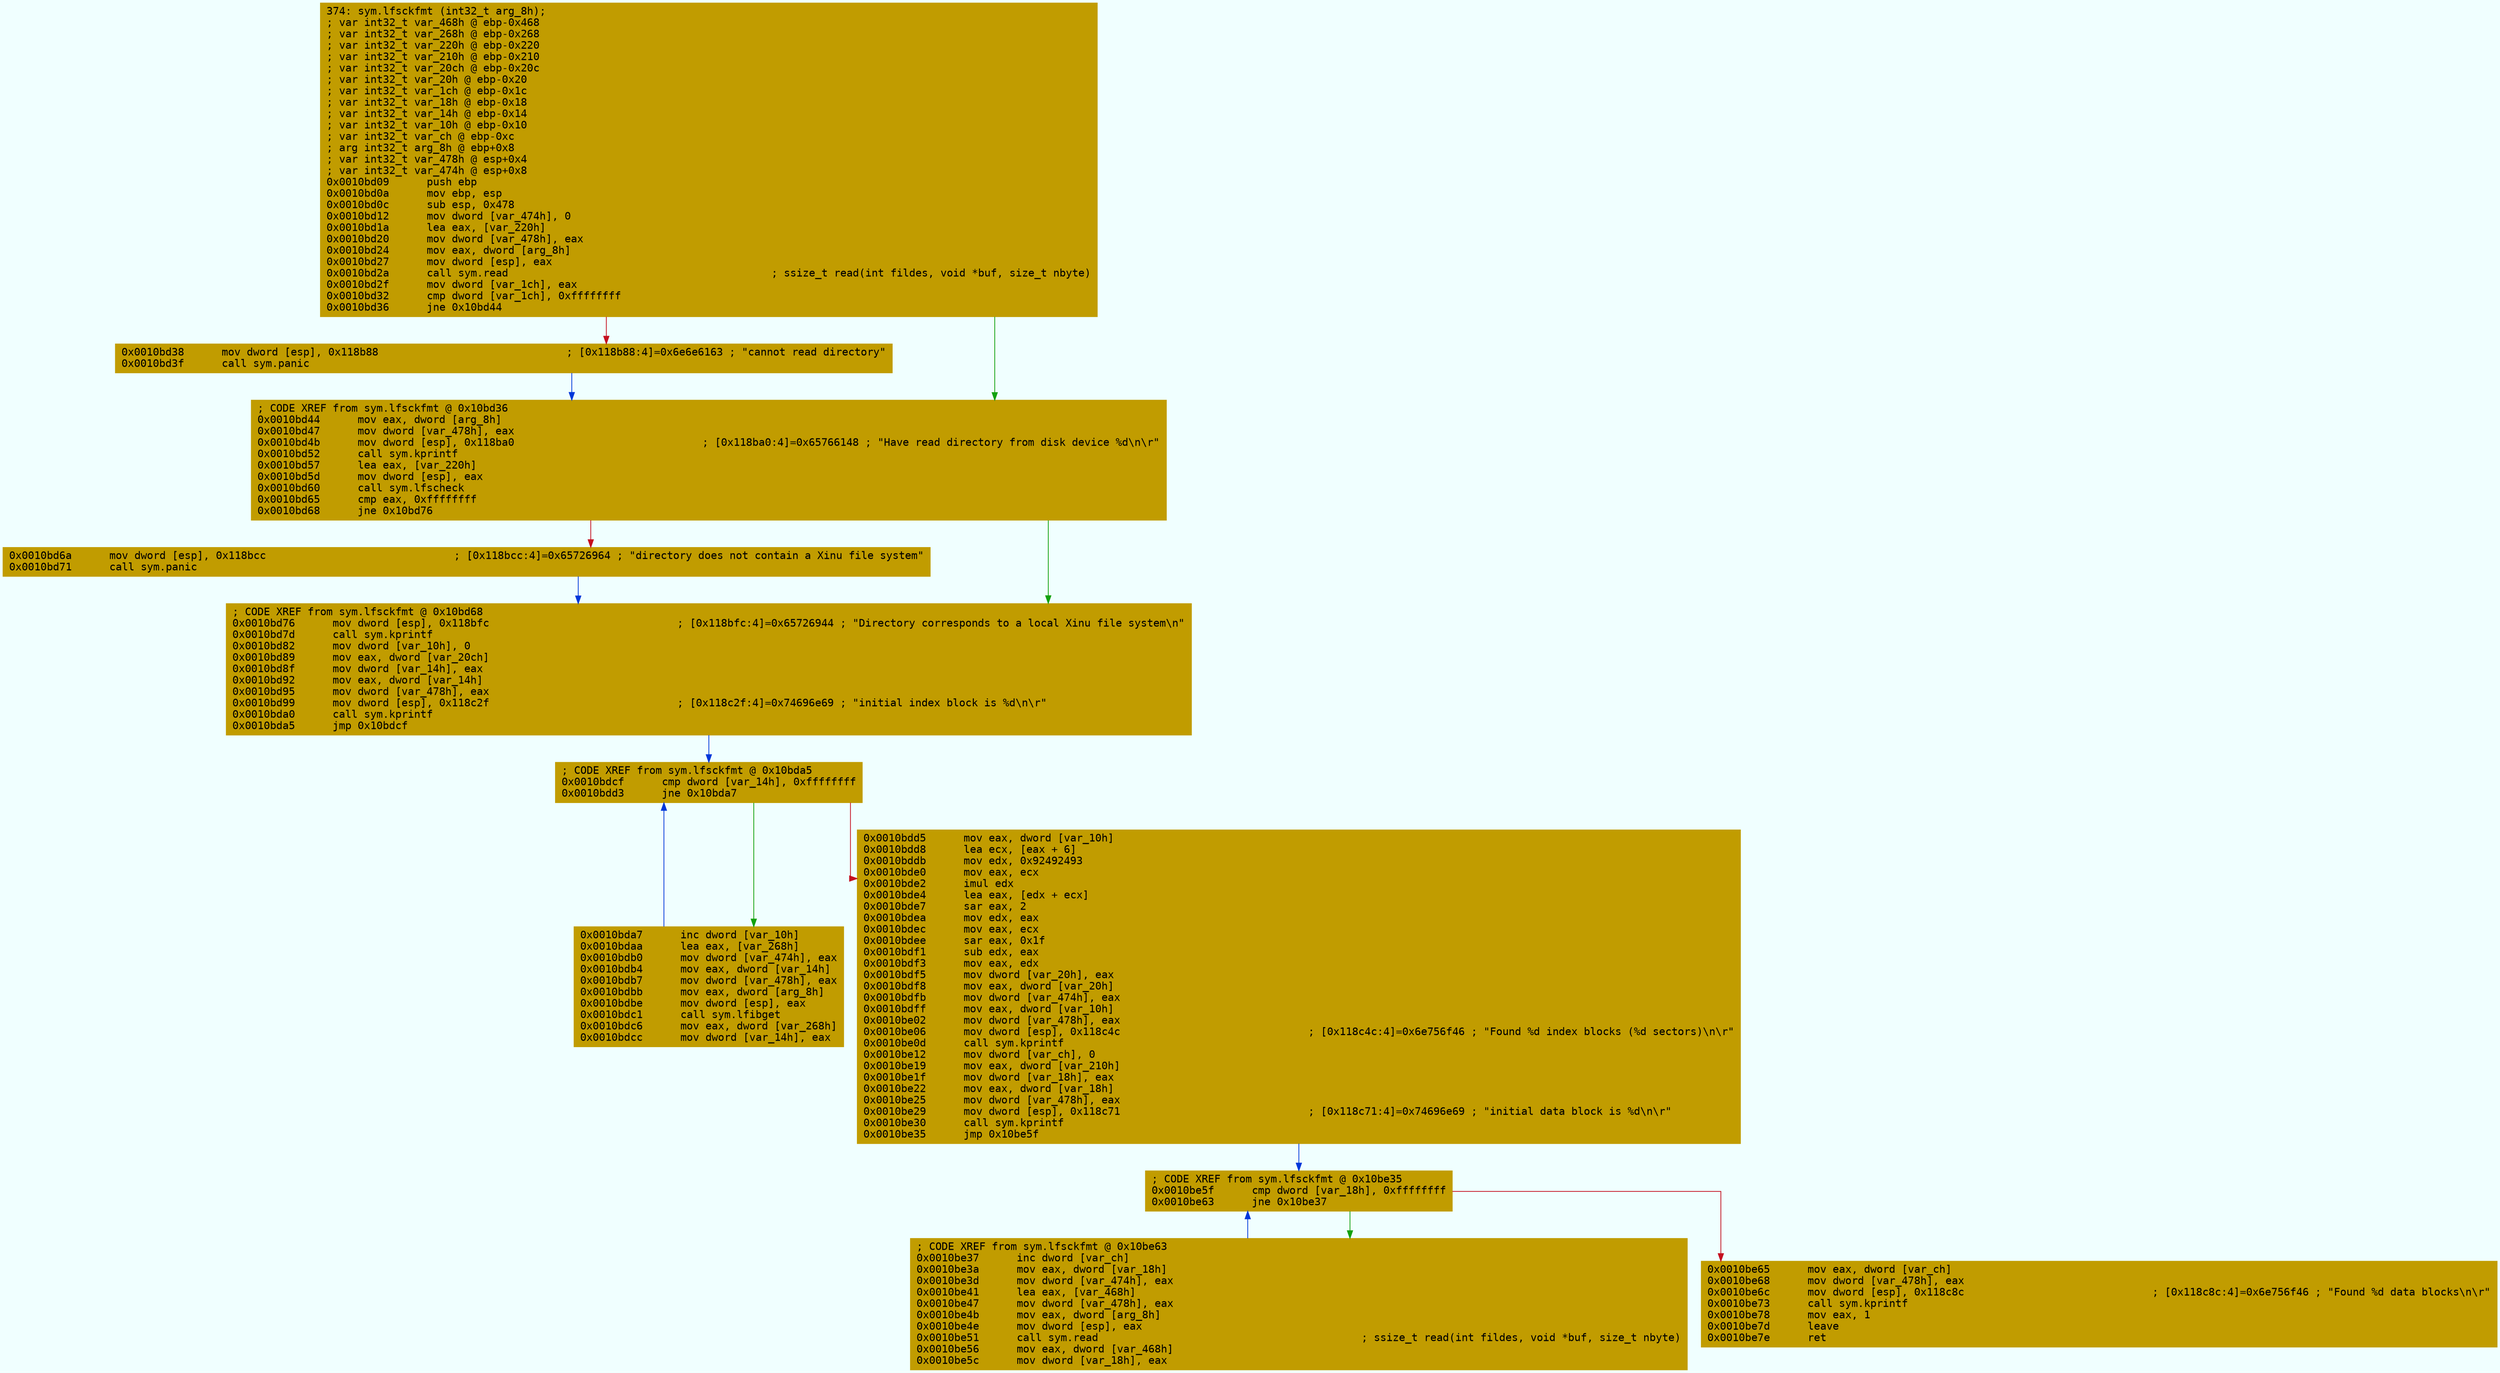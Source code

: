 digraph code {
	graph [bgcolor=azure fontsize=8 fontname="Courier" splines="ortho"];
	node [fillcolor=gray style=filled shape=box];
	edge [arrowhead="normal"];
	"0x0010bd09" [URL="sym.lfsckfmt/0x0010bd09", fillcolor="#c19c00",color="#c19c00", fontname="Courier",label="374: sym.lfsckfmt (int32_t arg_8h);\l; var int32_t var_468h @ ebp-0x468\l; var int32_t var_268h @ ebp-0x268\l; var int32_t var_220h @ ebp-0x220\l; var int32_t var_210h @ ebp-0x210\l; var int32_t var_20ch @ ebp-0x20c\l; var int32_t var_20h @ ebp-0x20\l; var int32_t var_1ch @ ebp-0x1c\l; var int32_t var_18h @ ebp-0x18\l; var int32_t var_14h @ ebp-0x14\l; var int32_t var_10h @ ebp-0x10\l; var int32_t var_ch @ ebp-0xc\l; arg int32_t arg_8h @ ebp+0x8\l; var int32_t var_478h @ esp+0x4\l; var int32_t var_474h @ esp+0x8\l0x0010bd09      push ebp\l0x0010bd0a      mov ebp, esp\l0x0010bd0c      sub esp, 0x478\l0x0010bd12      mov dword [var_474h], 0\l0x0010bd1a      lea eax, [var_220h]\l0x0010bd20      mov dword [var_478h], eax\l0x0010bd24      mov eax, dword [arg_8h]\l0x0010bd27      mov dword [esp], eax\l0x0010bd2a      call sym.read                                          ; ssize_t read(int fildes, void *buf, size_t nbyte)\l0x0010bd2f      mov dword [var_1ch], eax\l0x0010bd32      cmp dword [var_1ch], 0xffffffff\l0x0010bd36      jne 0x10bd44\l"]
	"0x0010bd38" [URL="sym.lfsckfmt/0x0010bd38", fillcolor="#c19c00",color="#c19c00", fontname="Courier",label="0x0010bd38      mov dword [esp], 0x118b88                              ; [0x118b88:4]=0x6e6e6163 ; \"cannot read directory\"\l0x0010bd3f      call sym.panic\l"]
	"0x0010bd44" [URL="sym.lfsckfmt/0x0010bd44", fillcolor="#c19c00",color="#c19c00", fontname="Courier",label="; CODE XREF from sym.lfsckfmt @ 0x10bd36\l0x0010bd44      mov eax, dword [arg_8h]\l0x0010bd47      mov dword [var_478h], eax\l0x0010bd4b      mov dword [esp], 0x118ba0                              ; [0x118ba0:4]=0x65766148 ; \"Have read directory from disk device %d\\n\\r\"\l0x0010bd52      call sym.kprintf\l0x0010bd57      lea eax, [var_220h]\l0x0010bd5d      mov dword [esp], eax\l0x0010bd60      call sym.lfscheck\l0x0010bd65      cmp eax, 0xffffffff\l0x0010bd68      jne 0x10bd76\l"]
	"0x0010bd6a" [URL="sym.lfsckfmt/0x0010bd6a", fillcolor="#c19c00",color="#c19c00", fontname="Courier",label="0x0010bd6a      mov dword [esp], 0x118bcc                              ; [0x118bcc:4]=0x65726964 ; \"directory does not contain a Xinu file system\"\l0x0010bd71      call sym.panic\l"]
	"0x0010bd76" [URL="sym.lfsckfmt/0x0010bd76", fillcolor="#c19c00",color="#c19c00", fontname="Courier",label="; CODE XREF from sym.lfsckfmt @ 0x10bd68\l0x0010bd76      mov dword [esp], 0x118bfc                              ; [0x118bfc:4]=0x65726944 ; \"Directory corresponds to a local Xinu file system\\n\"\l0x0010bd7d      call sym.kprintf\l0x0010bd82      mov dword [var_10h], 0\l0x0010bd89      mov eax, dword [var_20ch]\l0x0010bd8f      mov dword [var_14h], eax\l0x0010bd92      mov eax, dword [var_14h]\l0x0010bd95      mov dword [var_478h], eax\l0x0010bd99      mov dword [esp], 0x118c2f                              ; [0x118c2f:4]=0x74696e69 ; \"initial index block is %d\\n\\r\"\l0x0010bda0      call sym.kprintf\l0x0010bda5      jmp 0x10bdcf\l"]
	"0x0010bda7" [URL="sym.lfsckfmt/0x0010bda7", fillcolor="#c19c00",color="#c19c00", fontname="Courier",label="0x0010bda7      inc dword [var_10h]\l0x0010bdaa      lea eax, [var_268h]\l0x0010bdb0      mov dword [var_474h], eax\l0x0010bdb4      mov eax, dword [var_14h]\l0x0010bdb7      mov dword [var_478h], eax\l0x0010bdbb      mov eax, dword [arg_8h]\l0x0010bdbe      mov dword [esp], eax\l0x0010bdc1      call sym.lfibget\l0x0010bdc6      mov eax, dword [var_268h]\l0x0010bdcc      mov dword [var_14h], eax\l"]
	"0x0010bdcf" [URL="sym.lfsckfmt/0x0010bdcf", fillcolor="#c19c00",color="#c19c00", fontname="Courier",label="; CODE XREF from sym.lfsckfmt @ 0x10bda5\l0x0010bdcf      cmp dword [var_14h], 0xffffffff\l0x0010bdd3      jne 0x10bda7\l"]
	"0x0010bdd5" [URL="sym.lfsckfmt/0x0010bdd5", fillcolor="#c19c00",color="#c19c00", fontname="Courier",label="0x0010bdd5      mov eax, dword [var_10h]\l0x0010bdd8      lea ecx, [eax + 6]\l0x0010bddb      mov edx, 0x92492493\l0x0010bde0      mov eax, ecx\l0x0010bde2      imul edx\l0x0010bde4      lea eax, [edx + ecx]\l0x0010bde7      sar eax, 2\l0x0010bdea      mov edx, eax\l0x0010bdec      mov eax, ecx\l0x0010bdee      sar eax, 0x1f\l0x0010bdf1      sub edx, eax\l0x0010bdf3      mov eax, edx\l0x0010bdf5      mov dword [var_20h], eax\l0x0010bdf8      mov eax, dword [var_20h]\l0x0010bdfb      mov dword [var_474h], eax\l0x0010bdff      mov eax, dword [var_10h]\l0x0010be02      mov dword [var_478h], eax\l0x0010be06      mov dword [esp], 0x118c4c                              ; [0x118c4c:4]=0x6e756f46 ; \"Found %d index blocks (%d sectors)\\n\\r\"\l0x0010be0d      call sym.kprintf\l0x0010be12      mov dword [var_ch], 0\l0x0010be19      mov eax, dword [var_210h]\l0x0010be1f      mov dword [var_18h], eax\l0x0010be22      mov eax, dword [var_18h]\l0x0010be25      mov dword [var_478h], eax\l0x0010be29      mov dword [esp], 0x118c71                              ; [0x118c71:4]=0x74696e69 ; \"initial data block is %d\\n\\r\"\l0x0010be30      call sym.kprintf\l0x0010be35      jmp 0x10be5f\l"]
	"0x0010be37" [URL="sym.lfsckfmt/0x0010be37", fillcolor="#c19c00",color="#c19c00", fontname="Courier",label="; CODE XREF from sym.lfsckfmt @ 0x10be63\l0x0010be37      inc dword [var_ch]\l0x0010be3a      mov eax, dword [var_18h]\l0x0010be3d      mov dword [var_474h], eax\l0x0010be41      lea eax, [var_468h]\l0x0010be47      mov dword [var_478h], eax\l0x0010be4b      mov eax, dword [arg_8h]\l0x0010be4e      mov dword [esp], eax\l0x0010be51      call sym.read                                          ; ssize_t read(int fildes, void *buf, size_t nbyte)\l0x0010be56      mov eax, dword [var_468h]\l0x0010be5c      mov dword [var_18h], eax\l"]
	"0x0010be5f" [URL="sym.lfsckfmt/0x0010be5f", fillcolor="#c19c00",color="#c19c00", fontname="Courier",label="; CODE XREF from sym.lfsckfmt @ 0x10be35\l0x0010be5f      cmp dword [var_18h], 0xffffffff\l0x0010be63      jne 0x10be37\l"]
	"0x0010be65" [URL="sym.lfsckfmt/0x0010be65", fillcolor="#c19c00",color="#c19c00", fontname="Courier",label="0x0010be65      mov eax, dword [var_ch]\l0x0010be68      mov dword [var_478h], eax\l0x0010be6c      mov dword [esp], 0x118c8c                              ; [0x118c8c:4]=0x6e756f46 ; \"Found %d data blocks\\n\\r\"\l0x0010be73      call sym.kprintf\l0x0010be78      mov eax, 1\l0x0010be7d      leave\l0x0010be7e      ret\l"]
        "0x0010bd09" -> "0x0010bd44" [color="#13a10e"];
        "0x0010bd09" -> "0x0010bd38" [color="#c50f1f"];
        "0x0010bd38" -> "0x0010bd44" [color="#0037da"];
        "0x0010bd44" -> "0x0010bd76" [color="#13a10e"];
        "0x0010bd44" -> "0x0010bd6a" [color="#c50f1f"];
        "0x0010bd6a" -> "0x0010bd76" [color="#0037da"];
        "0x0010bd76" -> "0x0010bdcf" [color="#0037da"];
        "0x0010bda7" -> "0x0010bdcf" [color="#0037da"];
        "0x0010bdcf" -> "0x0010bda7" [color="#13a10e"];
        "0x0010bdcf" -> "0x0010bdd5" [color="#c50f1f"];
        "0x0010bdd5" -> "0x0010be5f" [color="#0037da"];
        "0x0010be37" -> "0x0010be5f" [color="#0037da"];
        "0x0010be5f" -> "0x0010be37" [color="#13a10e"];
        "0x0010be5f" -> "0x0010be65" [color="#c50f1f"];
}
